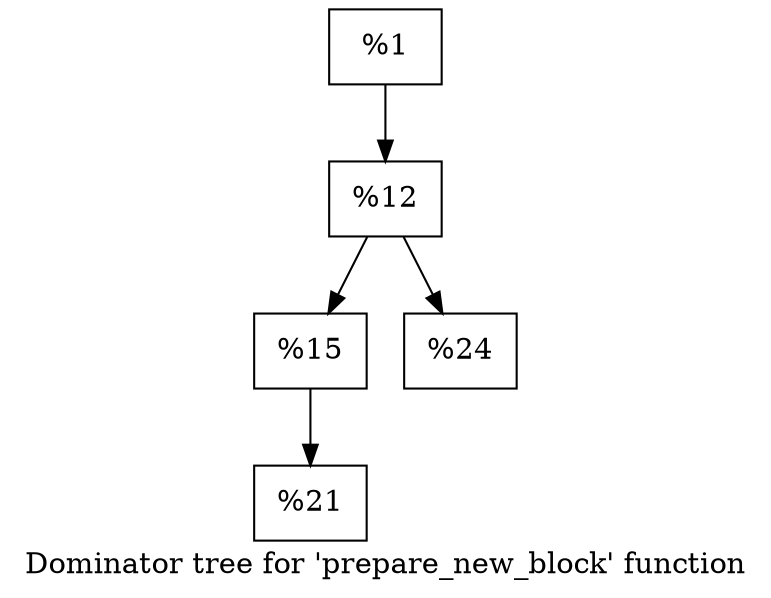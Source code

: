 digraph "Dominator tree for 'prepare_new_block' function" {
	label="Dominator tree for 'prepare_new_block' function";

	Node0x1e84370 [shape=record,label="{%1}"];
	Node0x1e84370 -> Node0x1e90050;
	Node0x1e90050 [shape=record,label="{%12}"];
	Node0x1e90050 -> Node0x1e84290;
	Node0x1e90050 -> Node0x1e8de30;
	Node0x1e84290 [shape=record,label="{%15}"];
	Node0x1e84290 -> Node0x1e8fff0;
	Node0x1e8fff0 [shape=record,label="{%21}"];
	Node0x1e8de30 [shape=record,label="{%24}"];
}
